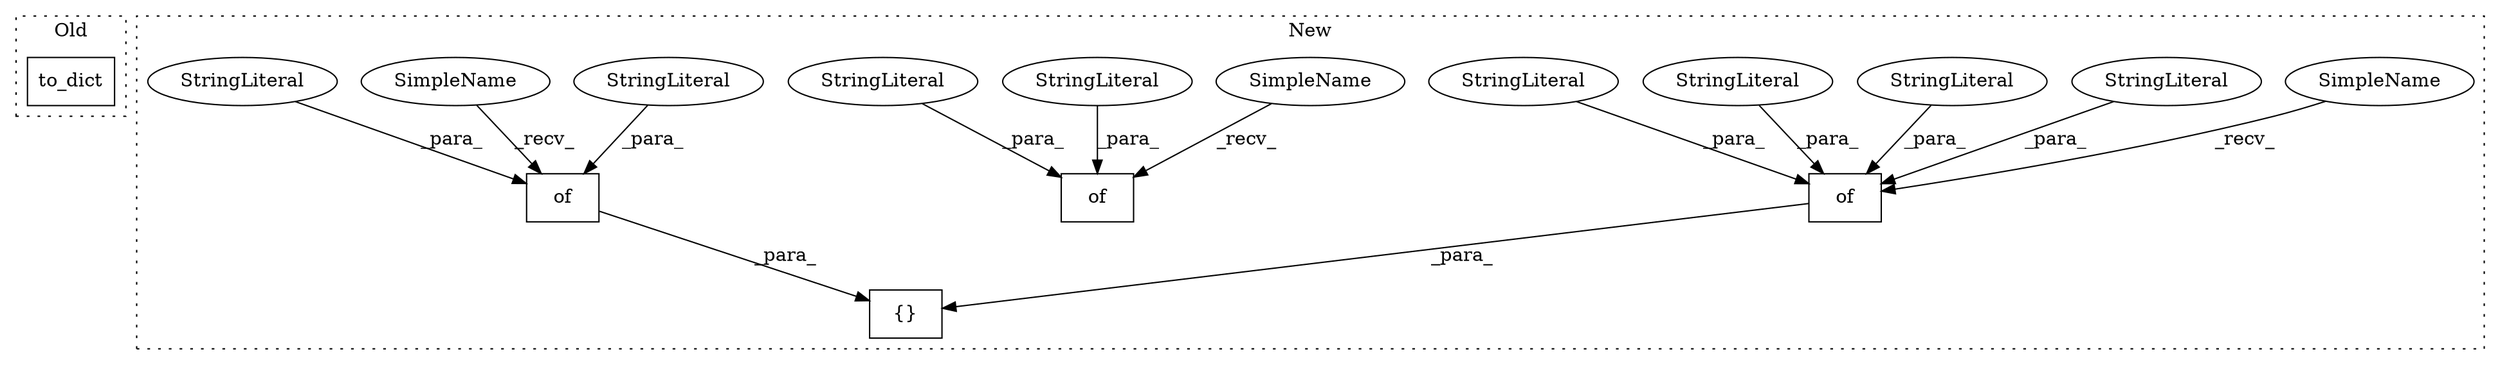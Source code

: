 digraph G {
subgraph cluster0 {
1 [label="to_dict" a="32" s="18241" l="9" shape="box"];
label = "Old";
style="dotted";
}
subgraph cluster1 {
2 [label="of" a="32" s="14617,14671" l="3,1" shape="box"];
3 [label="StringLiteral" a="45" s="14632" l="21" shape="ellipse"];
4 [label="StringLiteral" a="45" s="14620" l="11" shape="ellipse"];
5 [label="StringLiteral" a="45" s="14666" l="5" shape="ellipse"];
6 [label="of" a="32" s="14677,14731" l="3,1" shape="box"];
7 [label="StringLiteral" a="45" s="14726" l="5" shape="ellipse"];
8 [label="StringLiteral" a="45" s="14654" l="11" shape="ellipse"];
9 [label="of" a="32" s="13826,13880" l="3,1" shape="box"];
10 [label="StringLiteral" a="45" s="13829" l="11" shape="ellipse"];
11 [label="StringLiteral" a="45" s="13875" l="5" shape="ellipse"];
12 [label="{}" a="4" s="14612,14732" l="1,1" shape="box"];
13 [label="StringLiteral" a="45" s="14692" l="21" shape="ellipse"];
14 [label="SimpleName" a="42" s="13822" l="3" shape="ellipse"];
15 [label="SimpleName" a="42" s="14613" l="3" shape="ellipse"];
16 [label="SimpleName" a="42" s="14673" l="3" shape="ellipse"];
label = "New";
style="dotted";
}
2 -> 12 [label="_para_"];
3 -> 2 [label="_para_"];
4 -> 2 [label="_para_"];
5 -> 2 [label="_para_"];
6 -> 12 [label="_para_"];
7 -> 6 [label="_para_"];
8 -> 2 [label="_para_"];
10 -> 9 [label="_para_"];
11 -> 9 [label="_para_"];
13 -> 6 [label="_para_"];
14 -> 9 [label="_recv_"];
15 -> 2 [label="_recv_"];
16 -> 6 [label="_recv_"];
}
